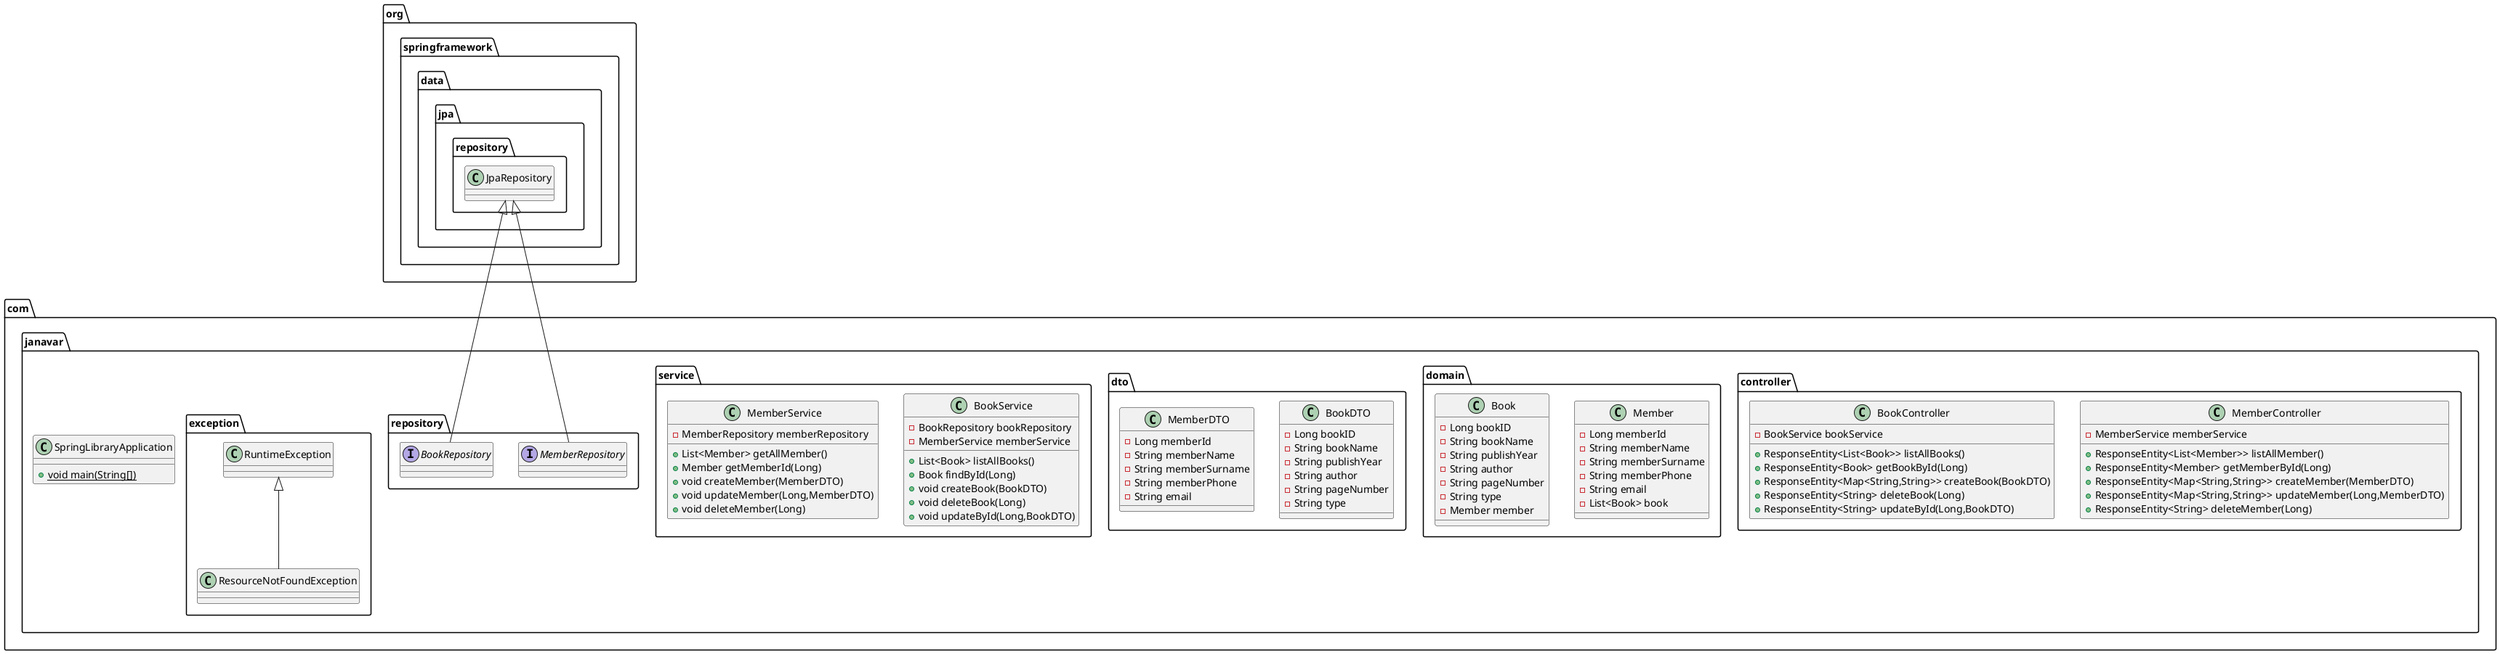 @startuml
class com.janavar.SpringLibraryApplication {
+ {static} void main(String[])
}
class com.janavar.controller.MemberController {
- MemberService memberService
+ ResponseEntity<List<Member>> listAllMember()
+ ResponseEntity<Member> getMemberById(Long)
+ ResponseEntity<Map<String,String>> createMember(MemberDTO)
+ ResponseEntity<Map<String,String>> updateMember(Long,MemberDTO)
+ ResponseEntity<String> deleteMember(Long)
}
class com.janavar.domain.Member {
- Long memberId
- String memberName
- String memberSurname
- String memberPhone
- String email
- List<Book> book
}
class com.janavar.dto.BookDTO {
- Long bookID
- String bookName
- String publishYear
- String author
- String pageNumber
- String type
}
class com.janavar.service.BookService {
- BookRepository bookRepository
- MemberService memberService
+ List<Book> listAllBooks()
+ Book findById(Long)
+ void createBook(BookDTO)
+ void deleteBook(Long)
+ void updateById(Long,BookDTO)
}
class com.janavar.dto.MemberDTO {
- Long memberId
- String memberName
- String memberSurname
- String memberPhone
- String email
}
interface com.janavar.repository.MemberRepository {
}
class com.janavar.controller.BookController {
- BookService bookService
+ ResponseEntity<List<Book>> listAllBooks()
+ ResponseEntity<Book> getBookById(Long)
+ ResponseEntity<Map<String,String>> createBook(BookDTO)
+ ResponseEntity<String> deleteBook(Long)
+ ResponseEntity<String> updateById(Long,BookDTO)
}
class com.janavar.domain.Book {
- Long bookID
- String bookName
- String publishYear
- String author
- String pageNumber
- String type
- Member member
}
class com.janavar.service.MemberService {
- MemberRepository memberRepository
+ List<Member> getAllMember()
+ Member getMemberId(Long)
+ void createMember(MemberDTO)
+ void updateMember(Long,MemberDTO)
+ void deleteMember(Long)
}
interface com.janavar.repository.BookRepository {
}
class com.janavar.exception.ResourceNotFoundException {
}


org.springframework.data.jpa.repository.JpaRepository <|-- com.janavar.repository.MemberRepository
org.springframework.data.jpa.repository.JpaRepository <|-- com.janavar.repository.BookRepository
com.janavar.exception.RuntimeException <|-- com.janavar.exception.ResourceNotFoundException
@enduml